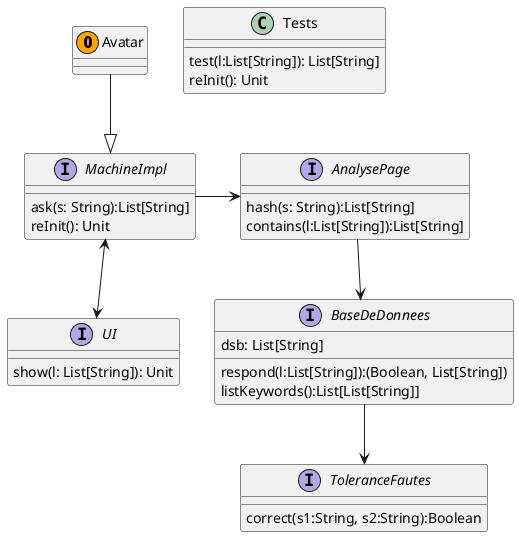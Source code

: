 /* Pour afficher le diagramme UML:  
   Window>Show view>Other>Plantuml 
   La doc: http://plantuml.com/class-diagram
*/

@startuml

class Avatar<<(O, Orange)>>

interface MachineImpl{
	ask(s: String):List[String]
	reInit(): Unit
 }
 
 interface UI{
 	show(l: List[String]): Unit
}

interface AnalysePage{
	hash(s: String):List[String]
	contains(l:List[String]):List[String]
}

interface BaseDeDonnees{
	dsb: List[String]
	respond(l:List[String]):(Boolean, List[String])
	listKeywords():List[List[String]]
}

interface ToleranceFautes{
	correct(s1:String, s2:String):Boolean
}

class Tests{
test(l:List[String]): List[String]
reInit(): Unit
}

Avatar --|> MachineImpl
MachineImpl <--> UI
MachineImpl -> AnalysePage
AnalysePage --> BaseDeDonnees
BaseDeDonnees --> ToleranceFautes

 @enduml
